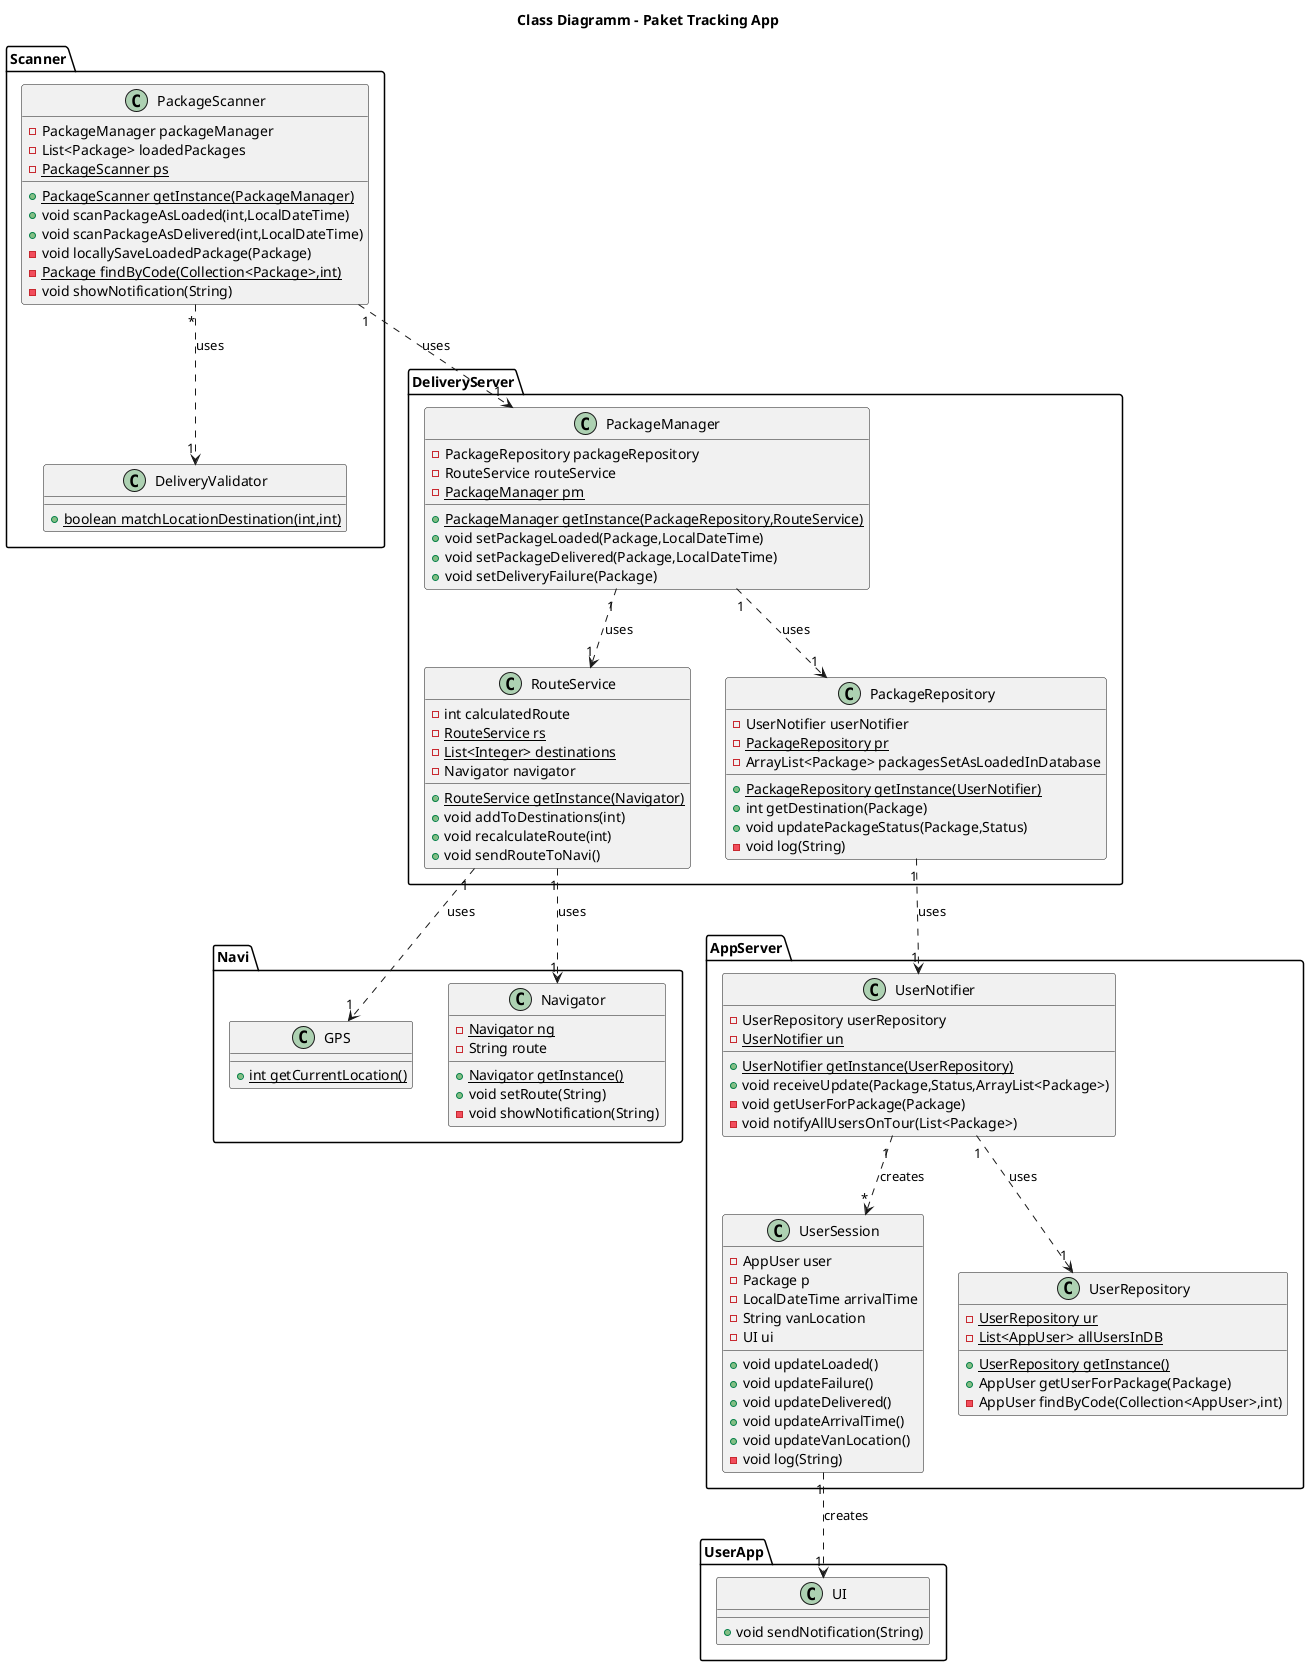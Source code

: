@startuml class

title Class Diagramm - Paket Tracking App

package "DeliveryServer"{

    class RouteService {
    - int calculatedRoute
    - {static} RouteService rs
    - {static} List<Integer> destinations
    - Navigator navigator
    + {static} RouteService getInstance(Navigator)
    + void addToDestinations(int)
    + void recalculateRoute(int)
    + void sendRouteToNavi()
    }

    class PackageRepository {
        - UserNotifier userNotifier
        - {static} PackageRepository pr
        - ArrayList<Package> packagesSetAsLoadedInDatabase
        + {static} PackageRepository getInstance(UserNotifier)
        + int getDestination(Package)
        + void updatePackageStatus(Package,Status)
        - void log(String)
    }

    class PackageManager {
        - PackageRepository packageRepository
        - RouteService routeService
        - {static} PackageManager pm
        + {static} PackageManager getInstance(PackageRepository,RouteService)
        + void setPackageLoaded(Package,LocalDateTime)
        + void setPackageDelivered(Package,LocalDateTime)
        + void setDeliveryFailure(Package)
    }
}

package "AppServer"{
    class UserNotifier {
        - UserRepository userRepository
        - {static} UserNotifier un
        + {static} UserNotifier getInstance(UserRepository)
        + void receiveUpdate(Package,Status,ArrayList<Package>)
        - void getUserForPackage(Package)
        - void notifyAllUsersOnTour(List<Package>)
    }

    class UserSession {
        - AppUser user
        - Package p
        - LocalDateTime arrivalTime
        - String vanLocation
        - UI ui
        + void updateLoaded()
        + void updateFailure()
        + void updateDelivered()
        + void updateArrivalTime()
        + void updateVanLocation()
        - void log(String)
    }

    class UserRepository {
        - {static} UserRepository ur
        - {static} List<AppUser> allUsersInDB
        + {static} UserRepository getInstance()
        + AppUser getUserForPackage(Package)
        - AppUser findByCode(Collection<AppUser>,int)
    }

}



package "Scanner"{
    class PackageScanner {
        - PackageManager packageManager
        - List<Package> loadedPackages
        - {static} PackageScanner ps
        + {static} PackageScanner getInstance(PackageManager)
        + void scanPackageAsLoaded(int,LocalDateTime)
        + void scanPackageAsDelivered(int,LocalDateTime)
        - void locallySaveLoadedPackage(Package)
        - {static} Package findByCode(Collection<Package>,int)
        - void showNotification(String)
    }

    class DeliveryValidator {
        + {static} boolean matchLocationDestination(int,int)
    }

}

package "Navi"{
    class Navi.GPS {
        + {static} int getCurrentLocation()
    }

    class Navi.Navigator {
        - {static} Navigator ng
        - String route
        + {static} Navigator getInstance()
        + void setRoute(String)
        - void showNotification(String)
    }
}

package "UserApp"{
    class UI {
        + void sendNotification(String)
    }
}

PackageScanner "1" ..> "1" PackageManager: uses
PackageScanner "*" ..> "1" DeliveryValidator: uses

PackageManager "1" ..> "1" PackageRepository: uses
PackageRepository "1" ..> "1" UserNotifier: uses
UserNotifier "1" ..>  "*" UserSession: creates
UserNotifier "1"  ..> "1" UserRepository: uses

UserSession "1" ..> "1" UI: creates

PackageManager "1" ..> "1"  RouteService: uses
RouteService "1" ..> "1" Navigator: uses
RouteService "1" ..> "1" GPS: uses


@enduml